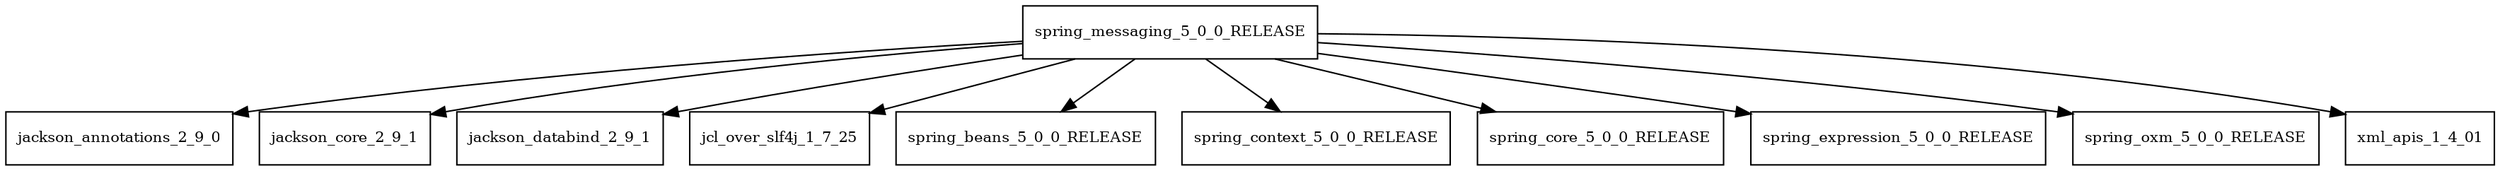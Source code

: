 digraph spring_messaging_5_0_0_RELEASE_dependencies {
  node [shape = box, fontsize=10.0];
  spring_messaging_5_0_0_RELEASE -> jackson_annotations_2_9_0;
  spring_messaging_5_0_0_RELEASE -> jackson_core_2_9_1;
  spring_messaging_5_0_0_RELEASE -> jackson_databind_2_9_1;
  spring_messaging_5_0_0_RELEASE -> jcl_over_slf4j_1_7_25;
  spring_messaging_5_0_0_RELEASE -> spring_beans_5_0_0_RELEASE;
  spring_messaging_5_0_0_RELEASE -> spring_context_5_0_0_RELEASE;
  spring_messaging_5_0_0_RELEASE -> spring_core_5_0_0_RELEASE;
  spring_messaging_5_0_0_RELEASE -> spring_expression_5_0_0_RELEASE;
  spring_messaging_5_0_0_RELEASE -> spring_oxm_5_0_0_RELEASE;
  spring_messaging_5_0_0_RELEASE -> xml_apis_1_4_01;
}
